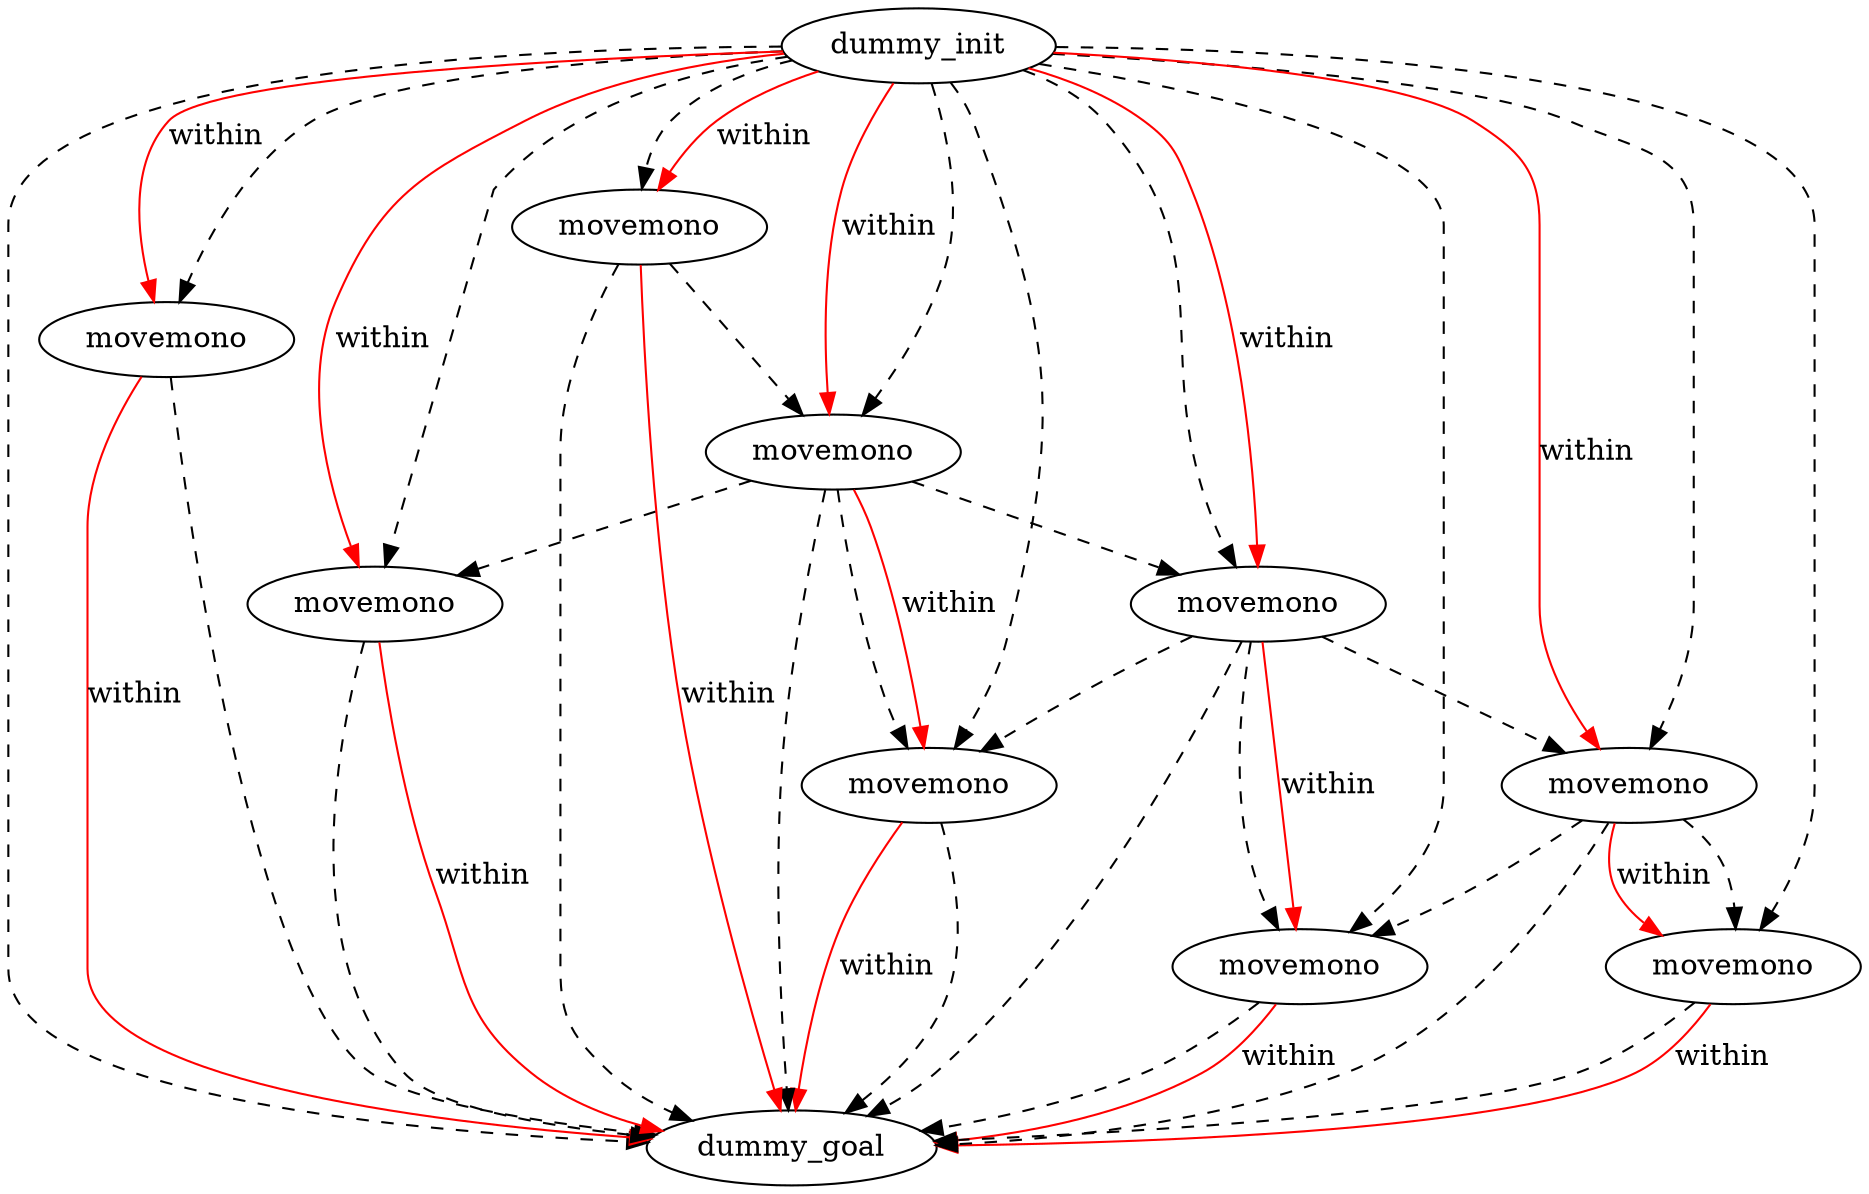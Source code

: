 digraph {
	"af3d7557-9ca0-6549-bd06-74641d5d9660" [label=dummy_init]
	"9f248a66-b0cd-648a-d330-7342e8afd491" [label=dummy_goal]
	"9754f318-9ca4-04c6-807b-95f17f2029e8" [label=movemono]
	"7d51930d-0dd9-946b-0aaa-5503438fcd71" [label=movemono]
	"e84e9ce1-b183-4e25-cc81-b89517f2efd6" [label=movemono]
	"12b764b7-4e5f-d29c-a869-9eed752d2cde" [label=movemono]
	"5b7bfda2-aa36-b0bb-07ad-b283913e0144" [label=movemono]
	"f62af254-ca10-9911-5cd9-ff43ede8d96e" [label=movemono]
	"7eb2308c-9c0a-d4af-29eb-8486e85bb819" [label=movemono]
	"6917141c-e6a6-81f3-e11b-aef9cb706830" [label=movemono]
	"976a5fc9-8fdf-d79d-0b29-705dfe8af308" [label=movemono]
	"9754f318-9ca4-04c6-807b-95f17f2029e8" -> "9f248a66-b0cd-648a-d330-7342e8afd491" [color=black style=dashed]
	"af3d7557-9ca0-6549-bd06-74641d5d9660" -> "976a5fc9-8fdf-d79d-0b29-705dfe8af308" [color=black style=dashed]
	"12b764b7-4e5f-d29c-a869-9eed752d2cde" -> "9f248a66-b0cd-648a-d330-7342e8afd491" [color=black style=dashed]
	"f62af254-ca10-9911-5cd9-ff43ede8d96e" -> "6917141c-e6a6-81f3-e11b-aef9cb706830" [color=black style=dashed]
	"6917141c-e6a6-81f3-e11b-aef9cb706830" -> "5b7bfda2-aa36-b0bb-07ad-b283913e0144" [color=black style=dashed]
	"6917141c-e6a6-81f3-e11b-aef9cb706830" -> "7eb2308c-9c0a-d4af-29eb-8486e85bb819" [color=black style=dashed]
	"e84e9ce1-b183-4e25-cc81-b89517f2efd6" -> "9f248a66-b0cd-648a-d330-7342e8afd491" [color=black style=dashed]
	"af3d7557-9ca0-6549-bd06-74641d5d9660" -> "9f248a66-b0cd-648a-d330-7342e8afd491" [color=black style=dashed]
	"976a5fc9-8fdf-d79d-0b29-705dfe8af308" -> "12b764b7-4e5f-d29c-a869-9eed752d2cde" [color=black style=dashed]
	"af3d7557-9ca0-6549-bd06-74641d5d9660" -> "f62af254-ca10-9911-5cd9-ff43ede8d96e" [color=black style=dashed]
	"af3d7557-9ca0-6549-bd06-74641d5d9660" -> "5b7bfda2-aa36-b0bb-07ad-b283913e0144" [color=black style=dashed]
	"af3d7557-9ca0-6549-bd06-74641d5d9660" -> "7eb2308c-9c0a-d4af-29eb-8486e85bb819" [color=black style=dashed]
	"6917141c-e6a6-81f3-e11b-aef9cb706830" -> "9f248a66-b0cd-648a-d330-7342e8afd491" [color=black style=dashed]
	"7d51930d-0dd9-946b-0aaa-5503438fcd71" -> "9f248a66-b0cd-648a-d330-7342e8afd491" [color=black style=dashed]
	"af3d7557-9ca0-6549-bd06-74641d5d9660" -> "e84e9ce1-b183-4e25-cc81-b89517f2efd6" [color=black style=dashed]
	"12b764b7-4e5f-d29c-a869-9eed752d2cde" -> "e84e9ce1-b183-4e25-cc81-b89517f2efd6" [color=black style=dashed]
	"12b764b7-4e5f-d29c-a869-9eed752d2cde" -> "f62af254-ca10-9911-5cd9-ff43ede8d96e" [color=black style=dashed]
	"f62af254-ca10-9911-5cd9-ff43ede8d96e" -> "e84e9ce1-b183-4e25-cc81-b89517f2efd6" [color=black style=dashed]
	"f62af254-ca10-9911-5cd9-ff43ede8d96e" -> "5b7bfda2-aa36-b0bb-07ad-b283913e0144" [color=black style=dashed]
	"af3d7557-9ca0-6549-bd06-74641d5d9660" -> "12b764b7-4e5f-d29c-a869-9eed752d2cde" [color=black style=dashed]
	"af3d7557-9ca0-6549-bd06-74641d5d9660" -> "9754f318-9ca4-04c6-807b-95f17f2029e8" [color=black style=dashed]
	"976a5fc9-8fdf-d79d-0b29-705dfe8af308" -> "9f248a66-b0cd-648a-d330-7342e8afd491" [color=black style=dashed]
	"12b764b7-4e5f-d29c-a869-9eed752d2cde" -> "7d51930d-0dd9-946b-0aaa-5503438fcd71" [color=black style=dashed]
	"7eb2308c-9c0a-d4af-29eb-8486e85bb819" -> "9f248a66-b0cd-648a-d330-7342e8afd491" [color=black style=dashed]
	"5b7bfda2-aa36-b0bb-07ad-b283913e0144" -> "9f248a66-b0cd-648a-d330-7342e8afd491" [color=black style=dashed]
	"f62af254-ca10-9911-5cd9-ff43ede8d96e" -> "9f248a66-b0cd-648a-d330-7342e8afd491" [color=black style=dashed]
	"af3d7557-9ca0-6549-bd06-74641d5d9660" -> "6917141c-e6a6-81f3-e11b-aef9cb706830" [color=black style=dashed]
	"af3d7557-9ca0-6549-bd06-74641d5d9660" -> "7d51930d-0dd9-946b-0aaa-5503438fcd71" [color=black style=dashed]
	"af3d7557-9ca0-6549-bd06-74641d5d9660" -> "7d51930d-0dd9-946b-0aaa-5503438fcd71" [label=within color=red]
	"e84e9ce1-b183-4e25-cc81-b89517f2efd6" -> "9f248a66-b0cd-648a-d330-7342e8afd491" [label=within color=red]
	"af3d7557-9ca0-6549-bd06-74641d5d9660" -> "976a5fc9-8fdf-d79d-0b29-705dfe8af308" [label=within color=red]
	"af3d7557-9ca0-6549-bd06-74641d5d9660" -> "f62af254-ca10-9911-5cd9-ff43ede8d96e" [label=within color=red]
	"af3d7557-9ca0-6549-bd06-74641d5d9660" -> "12b764b7-4e5f-d29c-a869-9eed752d2cde" [label=within color=red]
	"12b764b7-4e5f-d29c-a869-9eed752d2cde" -> "e84e9ce1-b183-4e25-cc81-b89517f2efd6" [label=within color=red]
	"6917141c-e6a6-81f3-e11b-aef9cb706830" -> "7eb2308c-9c0a-d4af-29eb-8486e85bb819" [label=within color=red]
	"7d51930d-0dd9-946b-0aaa-5503438fcd71" -> "9f248a66-b0cd-648a-d330-7342e8afd491" [label=within color=red]
	"af3d7557-9ca0-6549-bd06-74641d5d9660" -> "9754f318-9ca4-04c6-807b-95f17f2029e8" [label=within color=red]
	"9754f318-9ca4-04c6-807b-95f17f2029e8" -> "9f248a66-b0cd-648a-d330-7342e8afd491" [label=within color=red]
	"f62af254-ca10-9911-5cd9-ff43ede8d96e" -> "5b7bfda2-aa36-b0bb-07ad-b283913e0144" [label=within color=red]
	"5b7bfda2-aa36-b0bb-07ad-b283913e0144" -> "9f248a66-b0cd-648a-d330-7342e8afd491" [label=within color=red]
	"af3d7557-9ca0-6549-bd06-74641d5d9660" -> "6917141c-e6a6-81f3-e11b-aef9cb706830" [label=within color=red]
	"7eb2308c-9c0a-d4af-29eb-8486e85bb819" -> "9f248a66-b0cd-648a-d330-7342e8afd491" [label=within color=red]
	"976a5fc9-8fdf-d79d-0b29-705dfe8af308" -> "9f248a66-b0cd-648a-d330-7342e8afd491" [label=within color=red]
}
